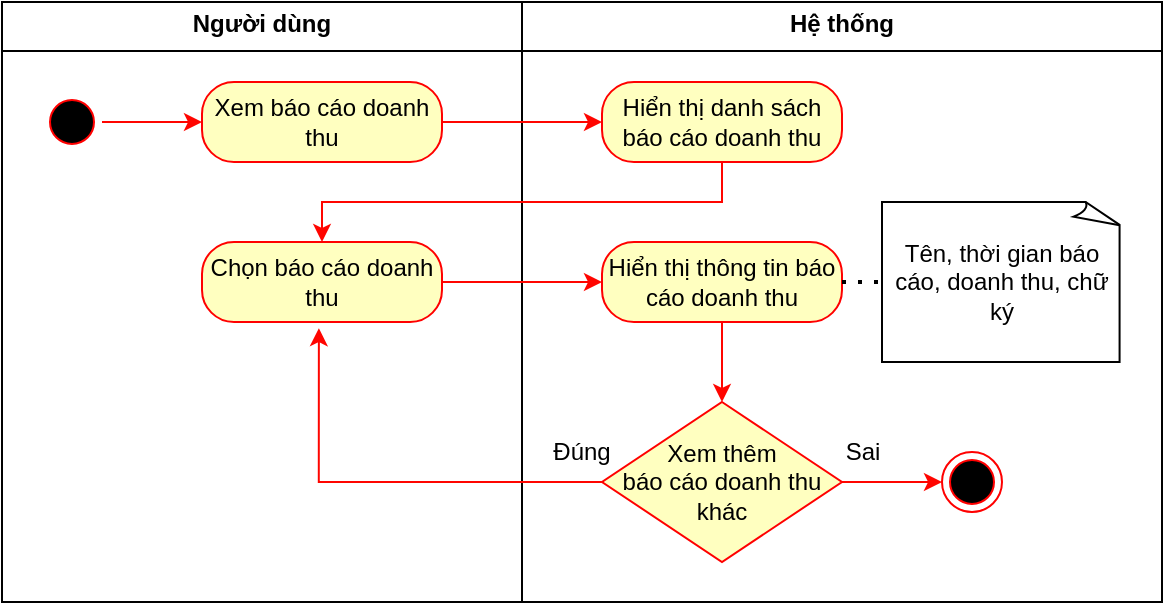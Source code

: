 <mxfile version="26.0.10">
  <diagram name="Page-1" id="tUbvZQ03g2i8eCfW-rza">
    <mxGraphModel dx="976" dy="418" grid="1" gridSize="10" guides="1" tooltips="1" connect="1" arrows="1" fold="1" page="1" pageScale="1" pageWidth="850" pageHeight="1100" math="0" shadow="0">
      <root>
        <mxCell id="0" />
        <mxCell id="1" parent="0" />
        <mxCell id="dfMtilakAesgysmn-Q0U-1" value="&lt;p style=&quot;margin:0px;margin-top:4px;text-align:center;&quot;&gt;&lt;b&gt;Hệ thống&lt;/b&gt;&lt;/p&gt;&lt;hr size=&quot;1&quot; style=&quot;border-style:solid;&quot;&gt;&lt;div style=&quot;height:2px;&quot;&gt;&lt;/div&gt;" style="verticalAlign=top;align=left;overflow=fill;html=1;whiteSpace=wrap;" parent="1" vertex="1">
          <mxGeometry x="260" width="320" height="300" as="geometry" />
        </mxCell>
        <mxCell id="dfMtilakAesgysmn-Q0U-2" value="&lt;p style=&quot;margin:0px;margin-top:4px;text-align:center;&quot;&gt;&lt;b&gt;Người dùng&lt;/b&gt;&lt;/p&gt;&lt;hr size=&quot;1&quot; style=&quot;border-style:solid;&quot;&gt;&lt;div style=&quot;height:2px;&quot;&gt;&lt;/div&gt;" style="verticalAlign=top;align=left;overflow=fill;html=1;whiteSpace=wrap;" parent="1" vertex="1">
          <mxGeometry width="260" height="300" as="geometry" />
        </mxCell>
        <mxCell id="dfMtilakAesgysmn-Q0U-3" value="" style="ellipse;html=1;shape=startState;fillColor=#000000;strokeColor=#ff0000;" parent="1" vertex="1">
          <mxGeometry x="20" y="45" width="30" height="30" as="geometry" />
        </mxCell>
        <mxCell id="dfMtilakAesgysmn-Q0U-4" value="" style="edgeStyle=orthogonalEdgeStyle;rounded=0;orthogonalLoop=1;jettySize=auto;html=1;strokeColor=#FF0500;" parent="1" source="dfMtilakAesgysmn-Q0U-3" target="dfMtilakAesgysmn-Q0U-6" edge="1">
          <mxGeometry relative="1" as="geometry" />
        </mxCell>
        <mxCell id="dfMtilakAesgysmn-Q0U-5" value="" style="edgeStyle=orthogonalEdgeStyle;rounded=0;orthogonalLoop=1;jettySize=auto;html=1;strokeColor=#FF0500;" parent="1" source="dfMtilakAesgysmn-Q0U-6" target="dfMtilakAesgysmn-Q0U-8" edge="1">
          <mxGeometry relative="1" as="geometry" />
        </mxCell>
        <mxCell id="dfMtilakAesgysmn-Q0U-6" value="Xem báo cáo doanh thu" style="rounded=1;whiteSpace=wrap;html=1;arcSize=40;fontColor=#000000;fillColor=#ffffc0;strokeColor=#ff0000;" parent="1" vertex="1">
          <mxGeometry x="100" y="40" width="120" height="40" as="geometry" />
        </mxCell>
        <mxCell id="dfMtilakAesgysmn-Q0U-7" style="edgeStyle=orthogonalEdgeStyle;rounded=0;orthogonalLoop=1;jettySize=auto;html=1;entryX=0.5;entryY=0;entryDx=0;entryDy=0;strokeColor=#FF0500;" parent="1" source="dfMtilakAesgysmn-Q0U-8" target="dfMtilakAesgysmn-Q0U-10" edge="1">
          <mxGeometry relative="1" as="geometry">
            <Array as="points">
              <mxPoint x="360" y="100" />
              <mxPoint x="160" y="100" />
            </Array>
          </mxGeometry>
        </mxCell>
        <mxCell id="dfMtilakAesgysmn-Q0U-8" value="Hiển thị danh sách báo cáo doanh thu" style="rounded=1;whiteSpace=wrap;html=1;arcSize=40;fontColor=#000000;fillColor=#ffffc0;strokeColor=#ff0000;" parent="1" vertex="1">
          <mxGeometry x="300" y="40" width="120" height="40" as="geometry" />
        </mxCell>
        <mxCell id="dfMtilakAesgysmn-Q0U-9" style="edgeStyle=orthogonalEdgeStyle;rounded=0;orthogonalLoop=1;jettySize=auto;html=1;entryX=0;entryY=0.5;entryDx=0;entryDy=0;strokeColor=#FF0500;" parent="1" source="dfMtilakAesgysmn-Q0U-10" target="dfMtilakAesgysmn-Q0U-13" edge="1">
          <mxGeometry relative="1" as="geometry" />
        </mxCell>
        <mxCell id="dfMtilakAesgysmn-Q0U-10" value="Chọn báo cáo doanh thu" style="rounded=1;whiteSpace=wrap;html=1;arcSize=40;fontColor=#000000;fillColor=#ffffc0;strokeColor=#ff0000;" parent="1" vertex="1">
          <mxGeometry x="100" y="120" width="120" height="40" as="geometry" />
        </mxCell>
        <mxCell id="dfMtilakAesgysmn-Q0U-11" value="" style="edgeStyle=orthogonalEdgeStyle;rounded=0;orthogonalLoop=1;jettySize=auto;html=1;" parent="1" target="dfMtilakAesgysmn-Q0U-16" edge="1">
          <mxGeometry relative="1" as="geometry">
            <mxPoint x="360" y="200" as="sourcePoint" />
          </mxGeometry>
        </mxCell>
        <mxCell id="dfMtilakAesgysmn-Q0U-12" style="edgeStyle=orthogonalEdgeStyle;rounded=0;orthogonalLoop=1;jettySize=auto;html=1;entryX=0.5;entryY=0;entryDx=0;entryDy=0;strokeColor=#FF0500;" parent="1" source="dfMtilakAesgysmn-Q0U-13" target="dfMtilakAesgysmn-Q0U-16" edge="1">
          <mxGeometry relative="1" as="geometry" />
        </mxCell>
        <mxCell id="dfMtilakAesgysmn-Q0U-13" value="Hiển thị thông tin báo cáo doanh thu" style="rounded=1;whiteSpace=wrap;html=1;arcSize=40;fontColor=#000000;fillColor=#ffffc0;strokeColor=#ff0000;" parent="1" vertex="1">
          <mxGeometry x="300" y="120" width="120" height="40" as="geometry" />
        </mxCell>
        <mxCell id="dfMtilakAesgysmn-Q0U-14" value="Tên, thời gian báo cáo, doanh thu, chữ ký" style="whiteSpace=wrap;html=1;shape=mxgraph.basic.document;align=center;" parent="1" vertex="1">
          <mxGeometry x="440" y="100" width="120" height="80" as="geometry" />
        </mxCell>
        <mxCell id="dfMtilakAesgysmn-Q0U-15" value="" style="edgeStyle=orthogonalEdgeStyle;rounded=0;orthogonalLoop=1;jettySize=auto;html=1;strokeColor=#FF0500;" parent="1" source="dfMtilakAesgysmn-Q0U-16" target="dfMtilakAesgysmn-Q0U-18" edge="1">
          <mxGeometry relative="1" as="geometry" />
        </mxCell>
        <mxCell id="dfMtilakAesgysmn-Q0U-16" value="Xem thêm&lt;br&gt;báo cáo doanh thu khác" style="rhombus;whiteSpace=wrap;html=1;fontColor=#000000;fillColor=#ffffc0;strokeColor=#FF0000;" parent="1" vertex="1">
          <mxGeometry x="300" y="200" width="120" height="80" as="geometry" />
        </mxCell>
        <mxCell id="dfMtilakAesgysmn-Q0U-17" style="edgeStyle=orthogonalEdgeStyle;rounded=0;orthogonalLoop=1;jettySize=auto;html=1;entryX=0.487;entryY=1.077;entryDx=0;entryDy=0;entryPerimeter=0;strokeColor=#FF0500;" parent="1" source="dfMtilakAesgysmn-Q0U-16" target="dfMtilakAesgysmn-Q0U-10" edge="1">
          <mxGeometry relative="1" as="geometry" />
        </mxCell>
        <mxCell id="dfMtilakAesgysmn-Q0U-18" value="" style="ellipse;html=1;shape=endState;fillColor=#000000;strokeColor=#ff0000;" parent="1" vertex="1">
          <mxGeometry x="470" y="225" width="30" height="30" as="geometry" />
        </mxCell>
        <mxCell id="dfMtilakAesgysmn-Q0U-19" value="Đúng" style="text;html=1;align=center;verticalAlign=middle;whiteSpace=wrap;rounded=0;fontFamily=Helvetica;fontSize=12;fontColor=#000000;" parent="1" vertex="1">
          <mxGeometry x="260" y="210" width="60" height="30" as="geometry" />
        </mxCell>
        <mxCell id="dfMtilakAesgysmn-Q0U-20" value="Sai" style="text;html=1;align=center;verticalAlign=middle;resizable=0;points=[];autosize=1;strokeColor=none;fillColor=none;" parent="1" vertex="1">
          <mxGeometry x="410" y="210" width="40" height="30" as="geometry" />
        </mxCell>
        <mxCell id="dfMtilakAesgysmn-Q0U-21" value="" style="endArrow=none;dashed=1;html=1;dashPattern=1 3;strokeWidth=2;rounded=0;entryX=0;entryY=0.5;entryDx=0;entryDy=0;entryPerimeter=0;" parent="1" target="dfMtilakAesgysmn-Q0U-14" edge="1">
          <mxGeometry width="50" height="50" relative="1" as="geometry">
            <mxPoint x="420" y="140" as="sourcePoint" />
            <mxPoint x="470" y="90" as="targetPoint" />
          </mxGeometry>
        </mxCell>
      </root>
    </mxGraphModel>
  </diagram>
</mxfile>
